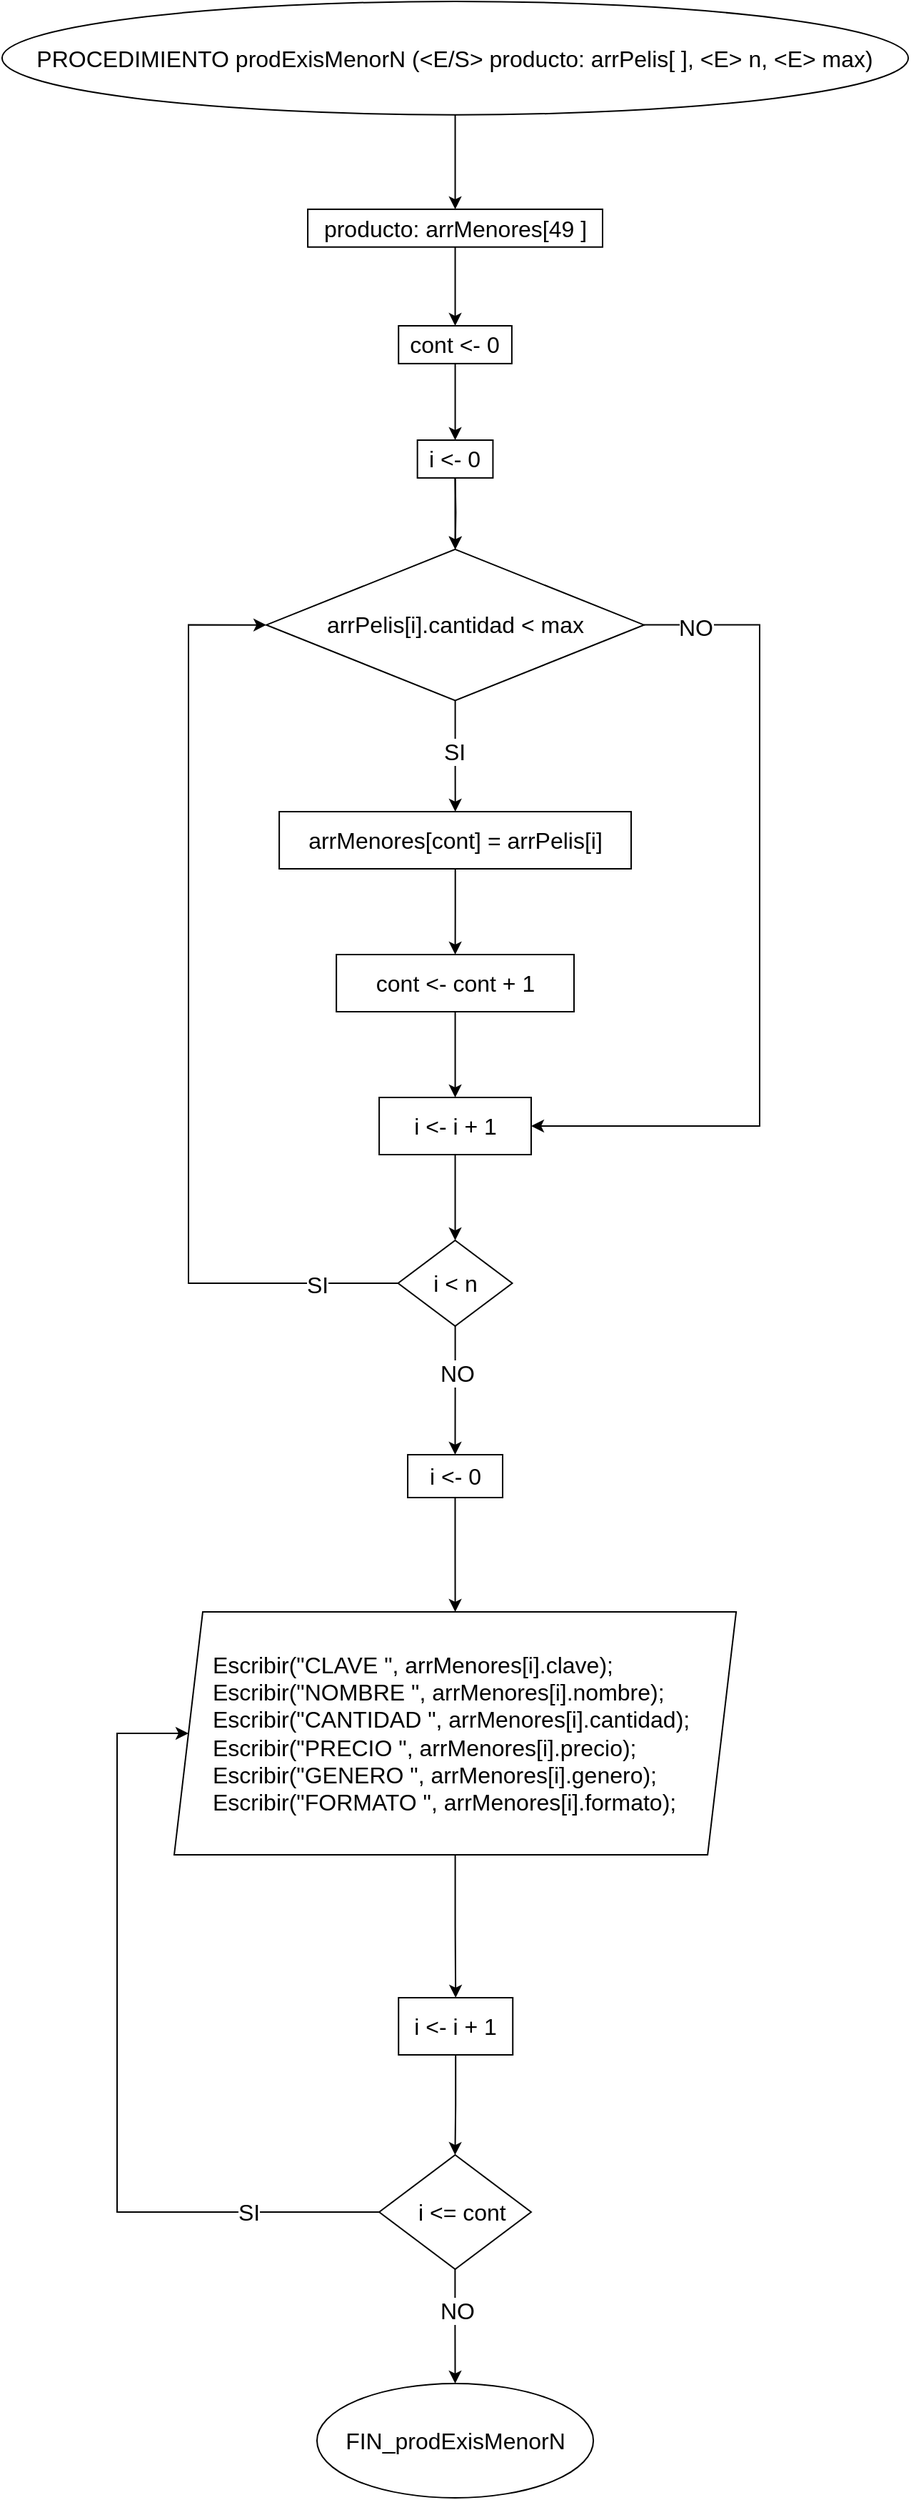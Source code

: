 <mxfile version="22.1.2" type="device">
  <diagram name="Página-1" id="yWJPbHVvXZ-vHpcj70dr">
    <mxGraphModel dx="790" dy="2397" grid="1" gridSize="10" guides="1" tooltips="1" connect="1" arrows="1" fold="1" page="1" pageScale="1" pageWidth="3200" pageHeight="1000" math="0" shadow="0">
      <root>
        <mxCell id="0" />
        <mxCell id="1" parent="0" />
        <mxCell id="63k8pV_Bxv8WEDh01UrG-88" value="PROCEDIMIENTO prodExisMenorN (&amp;lt;E/S&amp;gt; producto: arrPelis[ ], &amp;lt;E&amp;gt; n, &amp;lt;E&amp;gt; max)" style="ellipse;whiteSpace=wrap;html=1;fontSize=16;" parent="1" vertex="1">
          <mxGeometry x="959.441" y="-997" width="634.664" height="79.333" as="geometry" />
        </mxCell>
        <mxCell id="63k8pV_Bxv8WEDh01UrG-89" value="producto: arrMenores[49 ]" style="whiteSpace=wrap;html=1;fontSize=16;" parent="1" vertex="1">
          <mxGeometry x="1173.55" y="-851.56" width="206.45" height="26.44" as="geometry" />
        </mxCell>
        <mxCell id="63k8pV_Bxv8WEDh01UrG-90" value="" style="edgeStyle=orthogonalEdgeStyle;rounded=0;orthogonalLoop=1;jettySize=auto;html=1;fontSize=16;" parent="1" source="63k8pV_Bxv8WEDh01UrG-88" target="63k8pV_Bxv8WEDh01UrG-89" edge="1">
          <mxGeometry relative="1" as="geometry" />
        </mxCell>
        <mxCell id="63k8pV_Bxv8WEDh01UrG-92" value="" style="edgeStyle=orthogonalEdgeStyle;rounded=0;orthogonalLoop=1;jettySize=auto;html=1;fontSize=16;" parent="1" source="63k8pV_Bxv8WEDh01UrG-89" target="yTQfPXg7B7NQCyP1WU2v-1" edge="1">
          <mxGeometry relative="1" as="geometry">
            <mxPoint x="1276.786" y="-772.222" as="targetPoint" />
          </mxGeometry>
        </mxCell>
        <mxCell id="63k8pV_Bxv8WEDh01UrG-94" value="" style="edgeStyle=orthogonalEdgeStyle;rounded=0;orthogonalLoop=1;jettySize=auto;html=1;fontSize=16;" parent="1" source="yTQfPXg7B7NQCyP1WU2v-1" target="yTQfPXg7B7NQCyP1WU2v-44" edge="1">
          <mxGeometry relative="1" as="geometry">
            <mxPoint x="1276.773" y="-745.778" as="sourcePoint" />
            <mxPoint x="1276.773" y="-692.889" as="targetPoint" />
          </mxGeometry>
        </mxCell>
        <mxCell id="yTQfPXg7B7NQCyP1WU2v-47" value="" style="edgeStyle=orthogonalEdgeStyle;rounded=0;orthogonalLoop=1;jettySize=auto;html=1;" edge="1" parent="1" source="63k8pV_Bxv8WEDh01UrG-95" target="yTQfPXg7B7NQCyP1WU2v-46">
          <mxGeometry relative="1" as="geometry" />
        </mxCell>
        <mxCell id="yTQfPXg7B7NQCyP1WU2v-48" value="SI" style="edgeLabel;html=1;align=center;verticalAlign=middle;resizable=0;points=[];fontSize=16;" vertex="1" connectable="0" parent="yTQfPXg7B7NQCyP1WU2v-47">
          <mxGeometry x="-0.234" y="-1" relative="1" as="geometry">
            <mxPoint y="6" as="offset" />
          </mxGeometry>
        </mxCell>
        <mxCell id="yTQfPXg7B7NQCyP1WU2v-58" style="edgeStyle=orthogonalEdgeStyle;rounded=0;orthogonalLoop=1;jettySize=auto;html=1;entryX=1;entryY=0.5;entryDx=0;entryDy=0;" edge="1" parent="1" source="63k8pV_Bxv8WEDh01UrG-95" target="yTQfPXg7B7NQCyP1WU2v-51">
          <mxGeometry relative="1" as="geometry">
            <Array as="points">
              <mxPoint x="1490" y="-561" />
              <mxPoint x="1490" y="-210" />
            </Array>
          </mxGeometry>
        </mxCell>
        <mxCell id="yTQfPXg7B7NQCyP1WU2v-60" value="NO" style="edgeLabel;html=1;align=center;verticalAlign=middle;resizable=0;points=[];fontSize=16;" vertex="1" connectable="0" parent="yTQfPXg7B7NQCyP1WU2v-58">
          <mxGeometry x="-0.879" y="-1" relative="1" as="geometry">
            <mxPoint as="offset" />
          </mxGeometry>
        </mxCell>
        <mxCell id="63k8pV_Bxv8WEDh01UrG-95" value="arrPelis[i].cantidad &amp;lt; max" style="rhombus;whiteSpace=wrap;html=1;fontSize=16;" parent="1" vertex="1">
          <mxGeometry x="1144.552" y="-613.556" width="264.443" height="105.778" as="geometry" />
        </mxCell>
        <mxCell id="63k8pV_Bxv8WEDh01UrG-96" value="" style="edgeStyle=orthogonalEdgeStyle;rounded=0;orthogonalLoop=1;jettySize=auto;html=1;fontSize=16;" parent="1" target="63k8pV_Bxv8WEDh01UrG-95" edge="1">
          <mxGeometry relative="1" as="geometry">
            <mxPoint x="1276.737" y="-666.444" as="sourcePoint" />
          </mxGeometry>
        </mxCell>
        <mxCell id="yTQfPXg7B7NQCyP1WU2v-1" value="cont &amp;lt;- 0" style="whiteSpace=wrap;html=1;fontSize=16;" vertex="1" parent="1">
          <mxGeometry x="1237.117" y="-769.999" width="79.333" height="26.444" as="geometry" />
        </mxCell>
        <mxCell id="yTQfPXg7B7NQCyP1WU2v-45" value="" style="edgeStyle=orthogonalEdgeStyle;rounded=0;orthogonalLoop=1;jettySize=auto;html=1;" edge="1" parent="1" source="yTQfPXg7B7NQCyP1WU2v-44" target="63k8pV_Bxv8WEDh01UrG-95">
          <mxGeometry relative="1" as="geometry" />
        </mxCell>
        <mxCell id="yTQfPXg7B7NQCyP1WU2v-44" value="i &amp;lt;- 0" style="whiteSpace=wrap;html=1;fontSize=16;" vertex="1" parent="1">
          <mxGeometry x="1250.329" y="-690.002" width="52.889" height="26.444" as="geometry" />
        </mxCell>
        <mxCell id="yTQfPXg7B7NQCyP1WU2v-50" value="" style="edgeStyle=orthogonalEdgeStyle;rounded=0;orthogonalLoop=1;jettySize=auto;html=1;" edge="1" parent="1" source="yTQfPXg7B7NQCyP1WU2v-46" target="yTQfPXg7B7NQCyP1WU2v-49">
          <mxGeometry relative="1" as="geometry" />
        </mxCell>
        <mxCell id="yTQfPXg7B7NQCyP1WU2v-46" value="arrMenores[cont] = arrPelis[i]" style="whiteSpace=wrap;html=1;fontSize=16;" vertex="1" parent="1">
          <mxGeometry x="1153.56" y="-430" width="246.45" height="40" as="geometry" />
        </mxCell>
        <mxCell id="yTQfPXg7B7NQCyP1WU2v-52" value="" style="edgeStyle=orthogonalEdgeStyle;rounded=0;orthogonalLoop=1;jettySize=auto;html=1;" edge="1" parent="1" source="yTQfPXg7B7NQCyP1WU2v-49" target="yTQfPXg7B7NQCyP1WU2v-51">
          <mxGeometry relative="1" as="geometry" />
        </mxCell>
        <mxCell id="yTQfPXg7B7NQCyP1WU2v-49" value="cont &amp;lt;- cont + 1" style="whiteSpace=wrap;html=1;fontSize=16;" vertex="1" parent="1">
          <mxGeometry x="1193.57" y="-330" width="166.43" height="40" as="geometry" />
        </mxCell>
        <mxCell id="yTQfPXg7B7NQCyP1WU2v-54" value="" style="edgeStyle=orthogonalEdgeStyle;rounded=0;orthogonalLoop=1;jettySize=auto;html=1;" edge="1" parent="1" source="yTQfPXg7B7NQCyP1WU2v-51" target="yTQfPXg7B7NQCyP1WU2v-53">
          <mxGeometry relative="1" as="geometry" />
        </mxCell>
        <mxCell id="yTQfPXg7B7NQCyP1WU2v-51" value="i &amp;lt;- i + 1" style="whiteSpace=wrap;html=1;fontSize=16;" vertex="1" parent="1">
          <mxGeometry x="1223.56" y="-230" width="106.43" height="40" as="geometry" />
        </mxCell>
        <mxCell id="yTQfPXg7B7NQCyP1WU2v-55" style="edgeStyle=orthogonalEdgeStyle;rounded=0;orthogonalLoop=1;jettySize=auto;html=1;entryX=0;entryY=0.5;entryDx=0;entryDy=0;" edge="1" parent="1" source="yTQfPXg7B7NQCyP1WU2v-53" target="63k8pV_Bxv8WEDh01UrG-95">
          <mxGeometry relative="1" as="geometry">
            <Array as="points">
              <mxPoint x="1090" y="-100" />
              <mxPoint x="1090" y="-561" />
            </Array>
          </mxGeometry>
        </mxCell>
        <mxCell id="yTQfPXg7B7NQCyP1WU2v-56" value="SI" style="edgeLabel;html=1;align=center;verticalAlign=middle;resizable=0;points=[];fontSize=16;" vertex="1" connectable="0" parent="yTQfPXg7B7NQCyP1WU2v-55">
          <mxGeometry x="-0.828" y="3" relative="1" as="geometry">
            <mxPoint y="-2" as="offset" />
          </mxGeometry>
        </mxCell>
        <mxCell id="yTQfPXg7B7NQCyP1WU2v-62" value="" style="edgeStyle=orthogonalEdgeStyle;rounded=0;orthogonalLoop=1;jettySize=auto;html=1;" edge="1" parent="1" source="yTQfPXg7B7NQCyP1WU2v-53" target="yTQfPXg7B7NQCyP1WU2v-61">
          <mxGeometry relative="1" as="geometry" />
        </mxCell>
        <mxCell id="yTQfPXg7B7NQCyP1WU2v-63" value="NO" style="edgeLabel;html=1;align=center;verticalAlign=middle;resizable=0;points=[];fontSize=16;" vertex="1" connectable="0" parent="yTQfPXg7B7NQCyP1WU2v-62">
          <mxGeometry x="-0.272" y="1" relative="1" as="geometry">
            <mxPoint as="offset" />
          </mxGeometry>
        </mxCell>
        <mxCell id="yTQfPXg7B7NQCyP1WU2v-53" value="i &amp;lt; n" style="rhombus;whiteSpace=wrap;html=1;fontSize=16;" vertex="1" parent="1">
          <mxGeometry x="1236.77" y="-130" width="80" height="60" as="geometry" />
        </mxCell>
        <mxCell id="yTQfPXg7B7NQCyP1WU2v-67" value="" style="edgeStyle=orthogonalEdgeStyle;rounded=0;orthogonalLoop=1;jettySize=auto;html=1;" edge="1" parent="1" source="yTQfPXg7B7NQCyP1WU2v-61" target="yTQfPXg7B7NQCyP1WU2v-66">
          <mxGeometry relative="1" as="geometry" />
        </mxCell>
        <mxCell id="yTQfPXg7B7NQCyP1WU2v-61" value="i &amp;lt;- 0" style="whiteSpace=wrap;html=1;fontSize=16;" vertex="1" parent="1">
          <mxGeometry x="1243.55" y="20" width="66.46" height="30" as="geometry" />
        </mxCell>
        <mxCell id="yTQfPXg7B7NQCyP1WU2v-69" value="" style="edgeStyle=orthogonalEdgeStyle;rounded=0;orthogonalLoop=1;jettySize=auto;html=1;" edge="1" parent="1" source="yTQfPXg7B7NQCyP1WU2v-66" target="yTQfPXg7B7NQCyP1WU2v-76">
          <mxGeometry relative="1" as="geometry">
            <mxPoint x="1277" y="380" as="targetPoint" />
          </mxGeometry>
        </mxCell>
        <mxCell id="yTQfPXg7B7NQCyP1WU2v-66" value="Escribir(&quot;CLAVE &quot;, arrMenores[i].clave);&lt;br&gt;Escribir(&quot;NOMBRE &quot;, arrMenores[i].nombre);&lt;br&gt;Escribir(&quot;CANTIDAD &quot;, arrMenores[i].cantidad);&lt;br&gt;Escribir(&quot;PRECIO &quot;, arrMenores[i].precio);&lt;br&gt;Escribir(&quot;GENERO &quot;, arrMenores[i].genero);&lt;br&gt;Escribir(&quot;FORMATO &quot;, arrMenores[i].formato);" style="shape=parallelogram;perimeter=parallelogramPerimeter;whiteSpace=wrap;html=1;fixedSize=1;fontSize=16;spacingLeft=25;align=left;" vertex="1" parent="1">
          <mxGeometry x="1080" y="130" width="393.56" height="170" as="geometry" />
        </mxCell>
        <mxCell id="yTQfPXg7B7NQCyP1WU2v-70" style="edgeStyle=orthogonalEdgeStyle;rounded=0;orthogonalLoop=1;jettySize=auto;html=1;entryX=0;entryY=0.5;entryDx=0;entryDy=0;" edge="1" parent="1" source="yTQfPXg7B7NQCyP1WU2v-68" target="yTQfPXg7B7NQCyP1WU2v-66">
          <mxGeometry relative="1" as="geometry">
            <Array as="points">
              <mxPoint x="1040" y="550" />
              <mxPoint x="1040" y="215" />
            </Array>
          </mxGeometry>
        </mxCell>
        <mxCell id="yTQfPXg7B7NQCyP1WU2v-72" value="SI" style="edgeLabel;html=1;align=center;verticalAlign=middle;resizable=0;points=[];fontSize=16;" vertex="1" connectable="0" parent="yTQfPXg7B7NQCyP1WU2v-70">
          <mxGeometry x="-0.678" relative="1" as="geometry">
            <mxPoint as="offset" />
          </mxGeometry>
        </mxCell>
        <mxCell id="yTQfPXg7B7NQCyP1WU2v-74" value="" style="edgeStyle=orthogonalEdgeStyle;rounded=0;orthogonalLoop=1;jettySize=auto;html=1;" edge="1" parent="1" source="yTQfPXg7B7NQCyP1WU2v-68" target="yTQfPXg7B7NQCyP1WU2v-73">
          <mxGeometry relative="1" as="geometry" />
        </mxCell>
        <mxCell id="yTQfPXg7B7NQCyP1WU2v-75" value="NO" style="edgeLabel;html=1;align=center;verticalAlign=middle;resizable=0;points=[];fontSize=16;" vertex="1" connectable="0" parent="yTQfPXg7B7NQCyP1WU2v-74">
          <mxGeometry x="-0.295" y="1" relative="1" as="geometry">
            <mxPoint as="offset" />
          </mxGeometry>
        </mxCell>
        <mxCell id="yTQfPXg7B7NQCyP1WU2v-68" value="i &amp;lt;= cont" style="rhombus;whiteSpace=wrap;html=1;fontSize=16;align=left;spacingLeft=25;" vertex="1" parent="1">
          <mxGeometry x="1223.55" y="510" width="106.44" height="80" as="geometry" />
        </mxCell>
        <mxCell id="yTQfPXg7B7NQCyP1WU2v-73" value="FIN_prodExisMenorN" style="ellipse;whiteSpace=wrap;html=1;fontSize=16;align=center;spacingLeft=0;" vertex="1" parent="1">
          <mxGeometry x="1179.99" y="670" width="193.56" height="80" as="geometry" />
        </mxCell>
        <mxCell id="yTQfPXg7B7NQCyP1WU2v-77" style="edgeStyle=orthogonalEdgeStyle;rounded=0;orthogonalLoop=1;jettySize=auto;html=1;" edge="1" parent="1" source="yTQfPXg7B7NQCyP1WU2v-76" target="yTQfPXg7B7NQCyP1WU2v-68">
          <mxGeometry relative="1" as="geometry" />
        </mxCell>
        <mxCell id="yTQfPXg7B7NQCyP1WU2v-76" value="i &amp;lt;- i + 1" style="whiteSpace=wrap;html=1;fontSize=16;" vertex="1" parent="1">
          <mxGeometry x="1237.12" y="400" width="80" height="40" as="geometry" />
        </mxCell>
      </root>
    </mxGraphModel>
  </diagram>
</mxfile>
